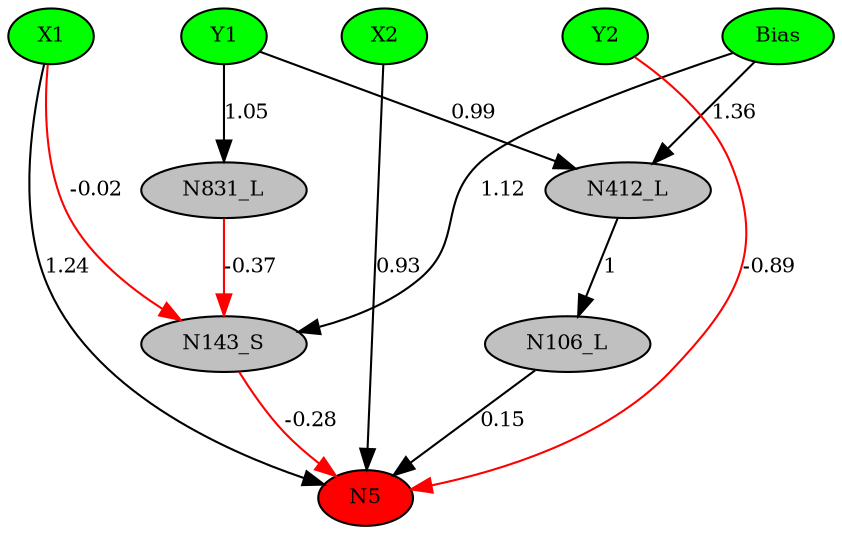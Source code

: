 digraph g { 
N0 [shape=ellipse, label=Bias,fontsize=10,height=0.1,width=0.1,style=filled,fillcolor=green]
N1[shape=ellipse label=X1,fontsize=10,height=0.1,width=0.1,style=filled,fillcolor=green]
N2[shape=ellipse label=Y1,fontsize=10,height=0.1,width=0.1,style=filled,fillcolor=green]
N3[shape=ellipse label=X2,fontsize=10,height=0.1,width=0.1,style=filled,fillcolor=green]
N4[shape=ellipse label=Y2,fontsize=10,height=0.1,width=0.1,style=filled,fillcolor=green]
N5[shape=ellipse,fontsize = 10, height = 0.1, width = 0.1, style = filled, fillcolor = red]
N106[shape=ellipse, label=N106_L,fontsize=10,height=0.1,width=0.1,style=filled,fillcolor=gray]
N143[shape=ellipse, label=N143_S,fontsize=10,height=0.1,width=0.1,style=filled,fillcolor=gray]
N412[shape=ellipse, label=N412_L,fontsize=10,height=0.1,width=0.1,style=filled,fillcolor=gray]
N831[shape=ellipse, label=N831_L,fontsize=10,height=0.1,width=0.1,style=filled,fillcolor=gray]
N1 -> N5 [color=black] [ label=1.24,fontsize=10]
N3 -> N5 [color=black] [ label=0.93,fontsize=10]
N4 -> N5 [color=red] [arrowType=inv][ label=-0.89,fontsize=10]
N106 -> N5 [color=black] [ label=0.15,fontsize=10]
N0 -> N143 [color=black] [ label=1.12,fontsize=10]
N143 -> N5 [color=red] [arrowType=inv][ label=-0.28,fontsize=10]
N2 -> N412 [color=black] [ label=0.99,fontsize=10]
N412 -> N106 [color=black] [ label=1,fontsize=10]
N2 -> N831 [color=black] [ label=1.05,fontsize=10]
N831 -> N143 [color=red] [arrowType=inv][ label=-0.37,fontsize=10]
N1 -> N143 [color=red] [arrowType=inv][ label=-0.02,fontsize=10]
N0 -> N412 [color=black] [ label=1.36,fontsize=10]
 { rank=same; 
N5
 } 
 { rank=same; 
N1 ->N2 ->N3 ->N4 ->N0 [style=invis]
 } 
}
